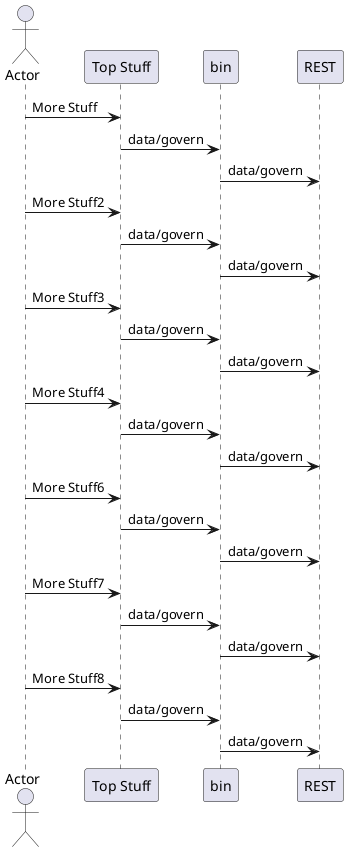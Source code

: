 @startuml

actor "Actor" as actor




actor -> "Top Stuff": More Stuff
"Top Stuff" -> bin: data/govern
bin -> REST: data/govern

actor -> "Top Stuff": More Stuff2
"Top Stuff" -> bin: data/govern
bin -> REST: data/govern

actor -> "Top Stuff": More Stuff3
"Top Stuff" -> bin: data/govern
bin -> REST: data/govern

actor -> "Top Stuff": More Stuff4
"Top Stuff" -> bin: data/govern
bin -> REST: data/govern

actor -> "Top Stuff": More Stuff6
"Top Stuff" -> bin: data/govern
bin -> REST: data/govern

actor -> "Top Stuff": More Stuff7
"Top Stuff" -> bin: data/govern
bin -> REST: data/govern

actor -> "Top Stuff": More Stuff8
"Top Stuff" -> bin: data/govern
bin -> REST: data/govern


@enduml
